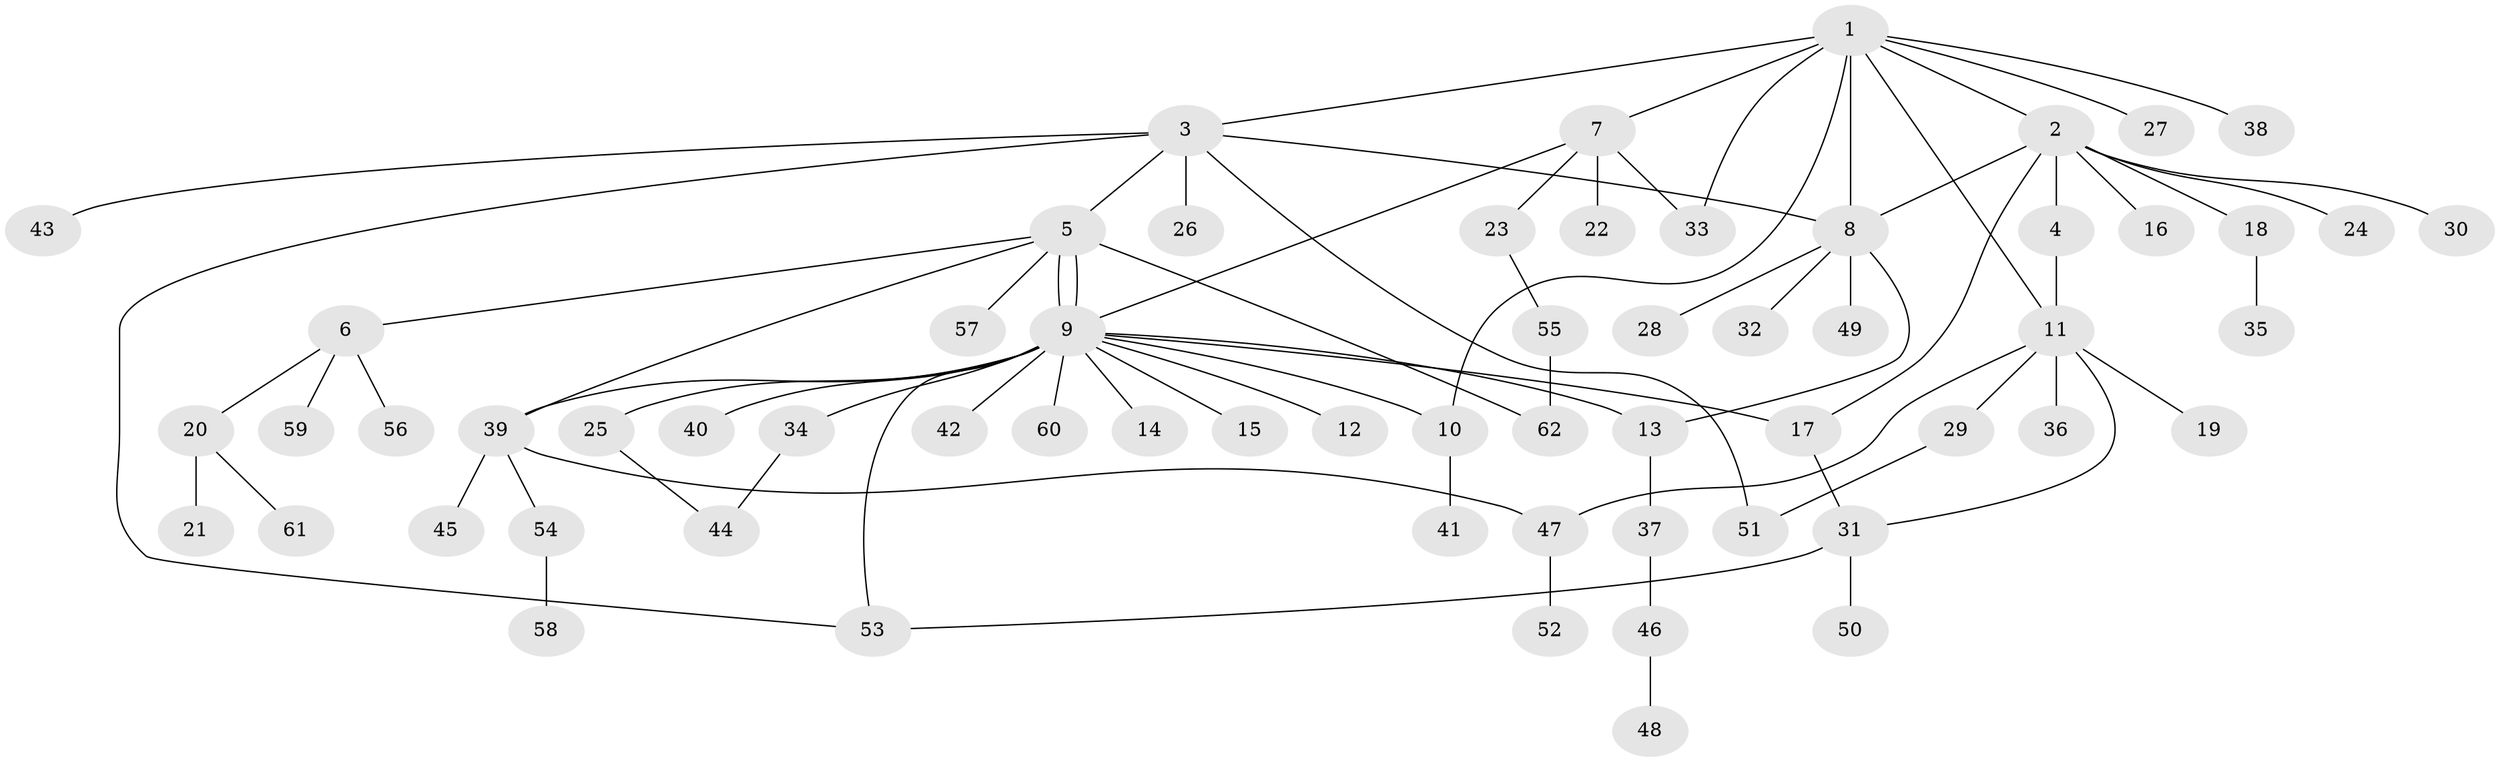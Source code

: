 // coarse degree distribution, {6: 0.023255813953488372, 10: 0.046511627906976744, 13: 0.023255813953488372, 1: 0.5813953488372093, 2: 0.2558139534883721, 4: 0.046511627906976744, 8: 0.023255813953488372}
// Generated by graph-tools (version 1.1) at 2025/51/03/04/25 21:51:44]
// undirected, 62 vertices, 78 edges
graph export_dot {
graph [start="1"]
  node [color=gray90,style=filled];
  1;
  2;
  3;
  4;
  5;
  6;
  7;
  8;
  9;
  10;
  11;
  12;
  13;
  14;
  15;
  16;
  17;
  18;
  19;
  20;
  21;
  22;
  23;
  24;
  25;
  26;
  27;
  28;
  29;
  30;
  31;
  32;
  33;
  34;
  35;
  36;
  37;
  38;
  39;
  40;
  41;
  42;
  43;
  44;
  45;
  46;
  47;
  48;
  49;
  50;
  51;
  52;
  53;
  54;
  55;
  56;
  57;
  58;
  59;
  60;
  61;
  62;
  1 -- 2;
  1 -- 3;
  1 -- 7;
  1 -- 8;
  1 -- 10;
  1 -- 11;
  1 -- 27;
  1 -- 33;
  1 -- 38;
  2 -- 4;
  2 -- 8;
  2 -- 16;
  2 -- 17;
  2 -- 18;
  2 -- 24;
  2 -- 30;
  3 -- 5;
  3 -- 8;
  3 -- 26;
  3 -- 43;
  3 -- 51;
  3 -- 53;
  4 -- 11;
  5 -- 6;
  5 -- 9;
  5 -- 9;
  5 -- 39;
  5 -- 57;
  5 -- 62;
  6 -- 20;
  6 -- 56;
  6 -- 59;
  7 -- 9;
  7 -- 22;
  7 -- 23;
  7 -- 33;
  8 -- 13;
  8 -- 28;
  8 -- 32;
  8 -- 49;
  9 -- 10;
  9 -- 12;
  9 -- 13;
  9 -- 14;
  9 -- 15;
  9 -- 17;
  9 -- 25;
  9 -- 34;
  9 -- 39;
  9 -- 40;
  9 -- 42;
  9 -- 53;
  9 -- 60;
  10 -- 41;
  11 -- 19;
  11 -- 29;
  11 -- 31;
  11 -- 36;
  11 -- 47;
  13 -- 37;
  17 -- 31;
  18 -- 35;
  20 -- 21;
  20 -- 61;
  23 -- 55;
  25 -- 44;
  29 -- 51;
  31 -- 50;
  31 -- 53;
  34 -- 44;
  37 -- 46;
  39 -- 45;
  39 -- 47;
  39 -- 54;
  46 -- 48;
  47 -- 52;
  54 -- 58;
  55 -- 62;
}
